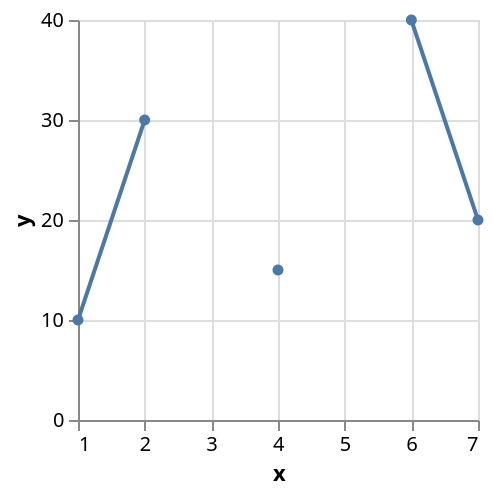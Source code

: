 {
  "$schema": "https://vega.github.io/schema/vega-lite/v3.json",
  "data": {
    "values": [
      {
        "x": 1,
        "y": 10
      },
      {
        "x": 2,
        "y": 30
      },
      {
        "x": 3,
        "y": null
      },
      {
        "x": 4,
        "y": 15
      },
      {
        "x": 5,
        "y": null
      },
      {
        "x": 6,
        "y": 40
      },
      {
        "x": 7,
        "y": 20
      }
    ]
  },
  "mark": {"type": "line", "point": true},
  "encoding": {
    "x": {"field": "x", "type": "quantitative"},
    "y": {"field": "y", "type": "quantitative"}
  }
}
